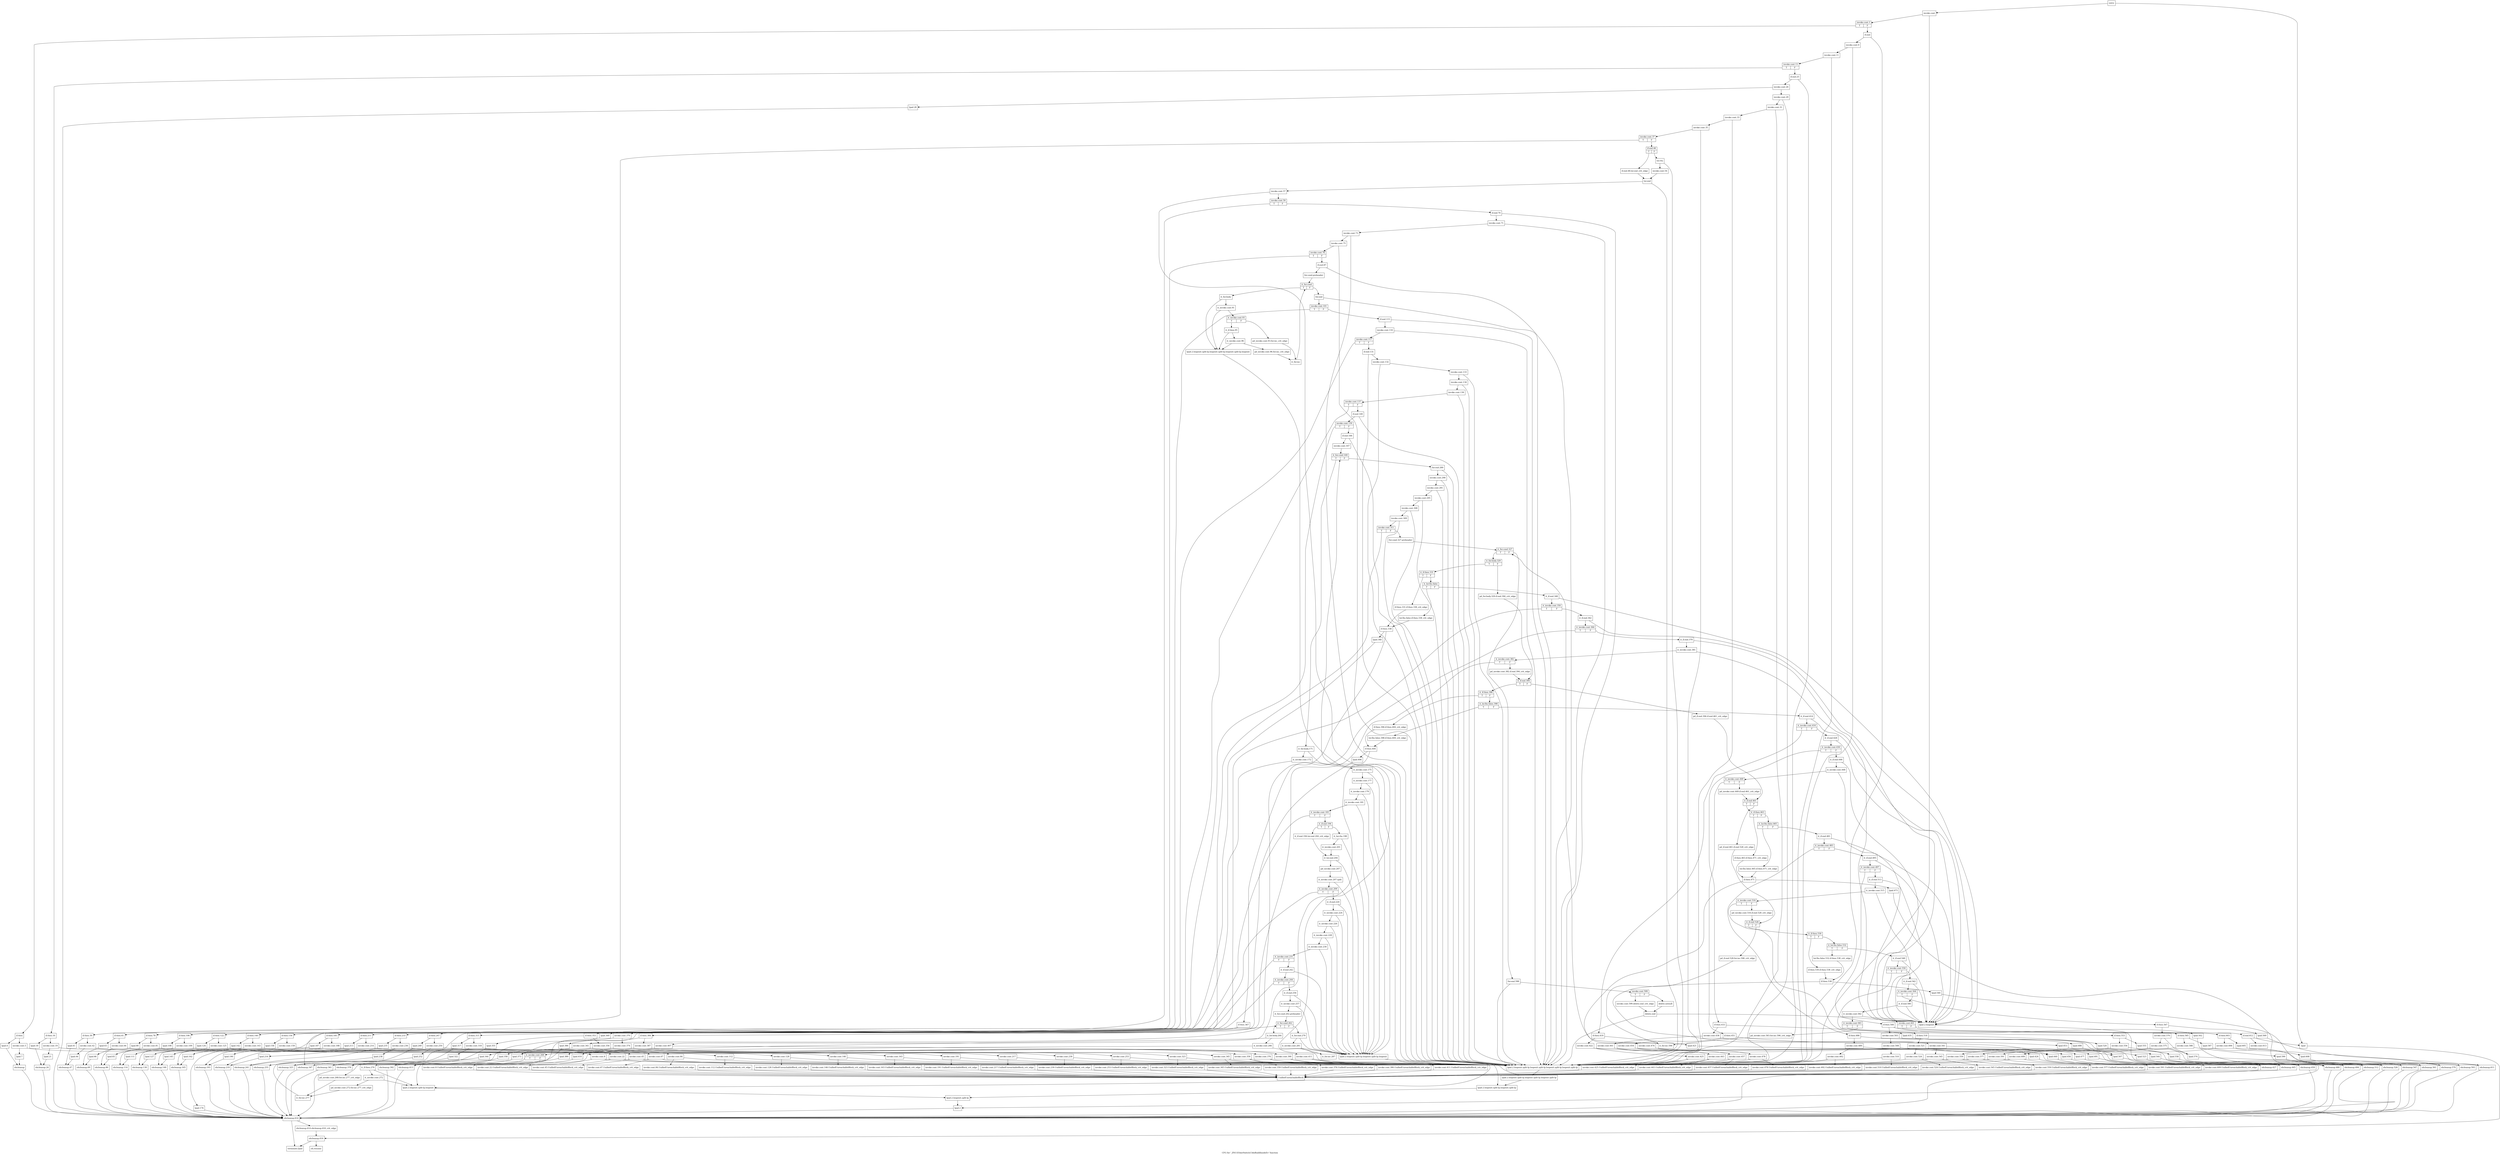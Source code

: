 digraph "CFG for '_ZN11EtherSwitch13doBuildInsideEv' function" {
	label="CFG for '_ZN11EtherSwitch13doBuildInsideEv' function";

	Node0x10722d0 [shape=record,label="{entry}"];
	Node0x10722d0 -> Node0x1075e20;
	Node0x10722d0 -> Node0x1076000;
	Node0x1075e20 [shape=record,label="{invoke.cont}"];
	Node0x1075e20 -> Node0x1075e70;
	Node0x1075e20 -> Node0x1076190;
	Node0x1075e70 [shape=record,label="{invoke.cont.3|{<s0>T|<s1>F}}"];
	Node0x1075e70:s0 -> Node0x1075ec0;
	Node0x1075e70:s1 -> Node0x1076410;
	Node0x1075ec0 [shape=record,label="{if.then}"];
	Node0x1075ec0 -> Node0x1075f10;
	Node0x1075ec0 -> Node0x1076320;
	Node0x1075f10 [shape=record,label="{invoke.cont.5}"];
	Node0x1075f10 -> Node0x1075f60;
	Node0x1075f10 -> Node0x1076370;
	Node0x1075f60 [shape=record,label="{invoke.cont.8}"];
	Node0x1075f60 -> Node0x1075fb0;
	Node0x1075f60 -> Node0x1076190;
	Node0x1075fb0 [shape=record,label="{invoke.cont.8.UnifiedUnreachableBlock_crit_edge}"];
	Node0x1075fb0 -> Node0x107db70;
	Node0x1076000 [shape=record,label="{lpad}"];
	Node0x1076000 -> Node0x107da80;
	Node0x1076050 [shape=record,label="{lpad.2.loopexit}"];
	Node0x1076050 -> Node0x10762d0;
	Node0x10760a0 [shape=record,label="{lpad.2.loopexit.split-lp.loopexit}"];
	Node0x10760a0 -> Node0x1076280;
	Node0x10760f0 [shape=record,label="{lpad.2.loopexit.split-lp.loopexit.split-lp.loopexit}"];
	Node0x10760f0 -> Node0x1076230;
	Node0x1076140 [shape=record,label="{lpad.2.loopexit.split-lp.loopexit.split-lp.loopexit.split-lp.loopexit}"];
	Node0x1076140 -> Node0x10761e0;
	Node0x1076190 [shape=record,label="{lpad.2.loopexit.split-lp.loopexit.split-lp.loopexit.split-lp.loopexit.split-lp}"];
	Node0x1076190 -> Node0x10761e0;
	Node0x10761e0 [shape=record,label="{lpad.2.loopexit.split-lp.loopexit.split-lp.loopexit.split-lp}"];
	Node0x10761e0 -> Node0x1076230;
	Node0x1076230 [shape=record,label="{lpad.2.loopexit.split-lp.loopexit.split-lp}"];
	Node0x1076230 -> Node0x1076280;
	Node0x1076280 [shape=record,label="{lpad.2.loopexit.split-lp}"];
	Node0x1076280 -> Node0x10762d0;
	Node0x10762d0 [shape=record,label="{lpad.2}"];
	Node0x10762d0 -> Node0x107d9e0;
	Node0x1076320 [shape=record,label="{lpad.4}"];
	Node0x1076320 -> Node0x10763c0;
	Node0x1076370 [shape=record,label="{lpad.7}"];
	Node0x1076370 -> Node0x10763c0;
	Node0x10763c0 [shape=record,label="{ehcleanup}"];
	Node0x10763c0 -> Node0x107d9e0;
	Node0x1076410 [shape=record,label="{if.end}"];
	Node0x1076410 -> Node0x1076460;
	Node0x1076410 -> Node0x1076190;
	Node0x1076460 [shape=record,label="{invoke.cont.9}"];
	Node0x1076460 -> Node0x10764b0;
	Node0x1076460 -> Node0x1076190;
	Node0x10764b0 [shape=record,label="{invoke.cont.11}"];
	Node0x10764b0 -> Node0x1076500;
	Node0x10764b0 -> Node0x1076190;
	Node0x1076500 [shape=record,label="{invoke.cont.13|{<s0>T|<s1>F}}"];
	Node0x1076500:s0 -> Node0x1076550;
	Node0x1076500:s1 -> Node0x1076780;
	Node0x1076550 [shape=record,label="{if.then.16}"];
	Node0x1076550 -> Node0x10765a0;
	Node0x1076550 -> Node0x1076690;
	Node0x10765a0 [shape=record,label="{invoke.cont.19}"];
	Node0x10765a0 -> Node0x10765f0;
	Node0x10765a0 -> Node0x10766e0;
	Node0x10765f0 [shape=record,label="{invoke.cont.22}"];
	Node0x10765f0 -> Node0x1076640;
	Node0x10765f0 -> Node0x1076190;
	Node0x1076640 [shape=record,label="{invoke.cont.22.UnifiedUnreachableBlock_crit_edge}"];
	Node0x1076640 -> Node0x107db70;
	Node0x1076690 [shape=record,label="{lpad.18}"];
	Node0x1076690 -> Node0x1076730;
	Node0x10766e0 [shape=record,label="{lpad.21}"];
	Node0x10766e0 -> Node0x1076730;
	Node0x1076730 [shape=record,label="{ehcleanup.24}"];
	Node0x1076730 -> Node0x107d9e0;
	Node0x1076780 [shape=record,label="{if.end.25}"];
	Node0x1076780 -> Node0x10767d0;
	Node0x1076780 -> Node0x1076190;
	Node0x10767d0 [shape=record,label="{invoke.cont.26}"];
	Node0x10767d0 -> Node0x1076820;
	Node0x10767d0 -> Node0x1076af0;
	Node0x1076820 [shape=record,label="{invoke.cont.29}"];
	Node0x1076820 -> Node0x1076870;
	Node0x1076820 -> Node0x1076190;
	Node0x1076870 [shape=record,label="{invoke.cont.31}"];
	Node0x1076870 -> Node0x10768c0;
	Node0x1076870 -> Node0x1076190;
	Node0x10768c0 [shape=record,label="{invoke.cont.33}"];
	Node0x10768c0 -> Node0x1076910;
	Node0x10768c0 -> Node0x1076190;
	Node0x1076910 [shape=record,label="{invoke.cont.35}"];
	Node0x1076910 -> Node0x1076960;
	Node0x1076910 -> Node0x1076190;
	Node0x1076960 [shape=record,label="{invoke.cont.37|{<s0>T|<s1>F}}"];
	Node0x1076960:s0 -> Node0x10769b0;
	Node0x1076960:s1 -> Node0x1076c30;
	Node0x10769b0 [shape=record,label="{if.then.39}"];
	Node0x10769b0 -> Node0x1076a00;
	Node0x10769b0 -> Node0x1076b40;
	Node0x1076a00 [shape=record,label="{invoke.cont.42}"];
	Node0x1076a00 -> Node0x1076a50;
	Node0x1076a00 -> Node0x1076b90;
	Node0x1076a50 [shape=record,label="{invoke.cont.45}"];
	Node0x1076a50 -> Node0x1076aa0;
	Node0x1076a50 -> Node0x1076190;
	Node0x1076aa0 [shape=record,label="{invoke.cont.45.UnifiedUnreachableBlock_crit_edge}"];
	Node0x1076aa0 -> Node0x107db70;
	Node0x1076af0 [shape=record,label="{lpad.28}"];
	Node0x1076af0 -> Node0x107d9e0;
	Node0x1076b40 [shape=record,label="{lpad.41}"];
	Node0x1076b40 -> Node0x1076be0;
	Node0x1076b90 [shape=record,label="{lpad.44}"];
	Node0x1076b90 -> Node0x1076be0;
	Node0x1076be0 [shape=record,label="{ehcleanup.47}"];
	Node0x1076be0 -> Node0x107d9e0;
	Node0x1076c30 [shape=record,label="{if.end.48|{<s0>T|<s1>F}}"];
	Node0x1076c30:s0 -> Node0x1076c80;
	Node0x1076c30:s1 -> Node0x1076cd0;
	Node0x1076c80 [shape=record,label="{if.end.48.lor.end_crit_edge}"];
	Node0x1076c80 -> Node0x1076d70;
	Node0x1076cd0 [shape=record,label="{lor.rhs}"];
	Node0x1076cd0 -> Node0x1076d20;
	Node0x1076cd0 -> Node0x1076190;
	Node0x1076d20 [shape=record,label="{invoke.cont.54}"];
	Node0x1076d20 -> Node0x1076d70;
	Node0x1076d70 [shape=record,label="{lor.end}"];
	Node0x1076d70 -> Node0x1076dc0;
	Node0x1076d70 -> Node0x1076190;
	Node0x1076dc0 [shape=record,label="{invoke.cont.57}"];
	Node0x1076dc0 -> Node0x1076e10;
	Node0x1076dc0 -> Node0x1076190;
	Node0x1076e10 [shape=record,label="{invoke.cont.59|{<s0>T|<s1>F}}"];
	Node0x1076e10:s0 -> Node0x1076e60;
	Node0x1076e10:s1 -> Node0x1077090;
	Node0x1076e60 [shape=record,label="{if.then.61}"];
	Node0x1076e60 -> Node0x1076eb0;
	Node0x1076e60 -> Node0x1076fa0;
	Node0x1076eb0 [shape=record,label="{invoke.cont.64}"];
	Node0x1076eb0 -> Node0x1076f00;
	Node0x1076eb0 -> Node0x1076ff0;
	Node0x1076f00 [shape=record,label="{invoke.cont.67}"];
	Node0x1076f00 -> Node0x1076f50;
	Node0x1076f00 -> Node0x1076190;
	Node0x1076f50 [shape=record,label="{invoke.cont.67.UnifiedUnreachableBlock_crit_edge}"];
	Node0x1076f50 -> Node0x107db70;
	Node0x1076fa0 [shape=record,label="{lpad.63}"];
	Node0x1076fa0 -> Node0x1077040;
	Node0x1076ff0 [shape=record,label="{lpad.66}"];
	Node0x1076ff0 -> Node0x1077040;
	Node0x1077040 [shape=record,label="{ehcleanup.69}"];
	Node0x1077040 -> Node0x107d9e0;
	Node0x1077090 [shape=record,label="{if.end.70}"];
	Node0x1077090 -> Node0x10770e0;
	Node0x1077090 -> Node0x1076190;
	Node0x10770e0 [shape=record,label="{invoke.cont.71}"];
	Node0x10770e0 -> Node0x1077130;
	Node0x10770e0 -> Node0x1076190;
	Node0x1077130 [shape=record,label="{invoke.cont.73}"];
	Node0x1077130 -> Node0x1077180;
	Node0x1077130 -> Node0x1076190;
	Node0x1077180 [shape=record,label="{invoke.cont.75}"];
	Node0x1077180 -> Node0x10771d0;
	Node0x1077180 -> Node0x1076190;
	Node0x10771d0 [shape=record,label="{invoke.cont.76|{<s0>T|<s1>F}}"];
	Node0x10771d0:s0 -> Node0x1077220;
	Node0x10771d0:s1 -> Node0x1077450;
	Node0x1077220 [shape=record,label="{if.then.78}"];
	Node0x1077220 -> Node0x1077270;
	Node0x1077220 -> Node0x1077360;
	Node0x1077270 [shape=record,label="{invoke.cont.81}"];
	Node0x1077270 -> Node0x10772c0;
	Node0x1077270 -> Node0x10773b0;
	Node0x10772c0 [shape=record,label="{invoke.cont.84}"];
	Node0x10772c0 -> Node0x1077310;
	Node0x10772c0 -> Node0x1076190;
	Node0x1077310 [shape=record,label="{invoke.cont.84.UnifiedUnreachableBlock_crit_edge}"];
	Node0x1077310 -> Node0x107db70;
	Node0x1077360 [shape=record,label="{lpad.80}"];
	Node0x1077360 -> Node0x1077400;
	Node0x10773b0 [shape=record,label="{lpad.83}"];
	Node0x10773b0 -> Node0x1077400;
	Node0x1077400 [shape=record,label="{ehcleanup.86}"];
	Node0x1077400 -> Node0x107d9e0;
	Node0x1077450 [shape=record,label="{if.end.87}"];
	Node0x1077450 -> Node0x10774a0;
	Node0x1077450 -> Node0x1076190;
	Node0x10774a0 [shape=record,label="{for.cond.preheader}"];
	Node0x10774a0 -> Node0x10774f0;
	Node0x10774f0 [shape=record,label="{it_for.cond|{<s0>T|<s1>F}}"];
	Node0x10774f0:s0 -> Node0x1077540;
	Node0x10774f0:s1 -> Node0x10777c0;
	Node0x1077540 [shape=record,label="{it_for.body}"];
	Node0x1077540 -> Node0x1077590;
	Node0x1077540 -> Node0x1076140;
	Node0x1077590 [shape=record,label="{it_invoke.cont.91}"];
	Node0x1077590 -> Node0x10775e0;
	Node0x1077590 -> Node0x1076140;
	Node0x10775e0 [shape=record,label="{it_invoke.cont.93|{<s0>T|<s1>F}}"];
	Node0x10775e0:s0 -> Node0x1077680;
	Node0x10775e0:s1 -> Node0x1077630;
	Node0x1077630 [shape=record,label="{pd_invoke.cont.93.for.inc_crit_edge}"];
	Node0x1077630 -> Node0x1077770;
	Node0x1077680 [shape=record,label="{it_if.then.95}"];
	Node0x1077680 -> Node0x10776d0;
	Node0x1077680 -> Node0x1076140;
	Node0x10776d0 [shape=record,label="{it_invoke.cont.96}"];
	Node0x10776d0 -> Node0x1077720;
	Node0x10776d0 -> Node0x1076140;
	Node0x1077720 [shape=record,label="{pd_invoke.cont.96.for.inc_crit_edge}"];
	Node0x1077720 -> Node0x1077770;
	Node0x1077770 [shape=record,label="{it_for.inc}"];
	Node0x1077770 -> Node0x10774f0;
	Node0x10777c0 [shape=record,label="{for.end}"];
	Node0x10777c0 -> Node0x1077810;
	Node0x10777c0 -> Node0x1076190;
	Node0x1077810 [shape=record,label="{invoke.cont.101|{<s0>T|<s1>F}}"];
	Node0x1077810:s0 -> Node0x1077860;
	Node0x1077810:s1 -> Node0x1077a90;
	Node0x1077860 [shape=record,label="{if.then.106}"];
	Node0x1077860 -> Node0x10778b0;
	Node0x1077860 -> Node0x10779a0;
	Node0x10778b0 [shape=record,label="{invoke.cont.109}"];
	Node0x10778b0 -> Node0x1077900;
	Node0x10778b0 -> Node0x10779f0;
	Node0x1077900 [shape=record,label="{invoke.cont.112}"];
	Node0x1077900 -> Node0x1077950;
	Node0x1077900 -> Node0x1076190;
	Node0x1077950 [shape=record,label="{invoke.cont.112.UnifiedUnreachableBlock_crit_edge}"];
	Node0x1077950 -> Node0x107db70;
	Node0x10779a0 [shape=record,label="{lpad.108}"];
	Node0x10779a0 -> Node0x1077a40;
	Node0x10779f0 [shape=record,label="{lpad.111}"];
	Node0x10779f0 -> Node0x1077a40;
	Node0x1077a40 [shape=record,label="{ehcleanup.114}"];
	Node0x1077a40 -> Node0x107d9e0;
	Node0x1077a90 [shape=record,label="{if.end.115}"];
	Node0x1077a90 -> Node0x1077ae0;
	Node0x1077a90 -> Node0x1076190;
	Node0x1077ae0 [shape=record,label="{invoke.cont.116}"];
	Node0x1077ae0 -> Node0x1077b30;
	Node0x1077ae0 -> Node0x1076190;
	Node0x1077b30 [shape=record,label="{invoke.cont.117|{<s0>T|<s1>F}}"];
	Node0x1077b30:s0 -> Node0x1077b80;
	Node0x1077b30:s1 -> Node0x1077db0;
	Node0x1077b80 [shape=record,label="{if.then.122}"];
	Node0x1077b80 -> Node0x1077bd0;
	Node0x1077b80 -> Node0x1077cc0;
	Node0x1077bd0 [shape=record,label="{invoke.cont.125}"];
	Node0x1077bd0 -> Node0x1077c20;
	Node0x1077bd0 -> Node0x1077d10;
	Node0x1077c20 [shape=record,label="{invoke.cont.128}"];
	Node0x1077c20 -> Node0x1077c70;
	Node0x1077c20 -> Node0x1076190;
	Node0x1077c70 [shape=record,label="{invoke.cont.128.UnifiedUnreachableBlock_crit_edge}"];
	Node0x1077c70 -> Node0x107db70;
	Node0x1077cc0 [shape=record,label="{lpad.124}"];
	Node0x1077cc0 -> Node0x1077d60;
	Node0x1077d10 [shape=record,label="{lpad.127}"];
	Node0x1077d10 -> Node0x1077d60;
	Node0x1077d60 [shape=record,label="{ehcleanup.130}"];
	Node0x1077d60 -> Node0x107d9e0;
	Node0x1077db0 [shape=record,label="{if.end.131}"];
	Node0x1077db0 -> Node0x1077e00;
	Node0x1077db0 -> Node0x1076190;
	Node0x1077e00 [shape=record,label="{invoke.cont.132}"];
	Node0x1077e00 -> Node0x1077e50;
	Node0x1077e00 -> Node0x1076190;
	Node0x1077e50 [shape=record,label="{invoke.cont.133}"];
	Node0x1077e50 -> Node0x1077ea0;
	Node0x1077e50 -> Node0x1076190;
	Node0x1077ea0 [shape=record,label="{invoke.cont.134}"];
	Node0x1077ea0 -> Node0x1077ef0;
	Node0x1077ea0 -> Node0x1076190;
	Node0x1077ef0 [shape=record,label="{invoke.cont.136}"];
	Node0x1077ef0 -> Node0x1077f40;
	Node0x1077ef0 -> Node0x1076190;
	Node0x1077f40 [shape=record,label="{invoke.cont.137|{<s0>T|<s1>F}}"];
	Node0x1077f40:s0 -> Node0x1077f90;
	Node0x1077f40:s1 -> Node0x10781c0;
	Node0x1077f90 [shape=record,label="{if.then.140}"];
	Node0x1077f90 -> Node0x1077fe0;
	Node0x1077f90 -> Node0x10780d0;
	Node0x1077fe0 [shape=record,label="{invoke.cont.143}"];
	Node0x1077fe0 -> Node0x1078030;
	Node0x1077fe0 -> Node0x1078120;
	Node0x1078030 [shape=record,label="{invoke.cont.146}"];
	Node0x1078030 -> Node0x1078080;
	Node0x1078030 -> Node0x1076190;
	Node0x1078080 [shape=record,label="{invoke.cont.146.UnifiedUnreachableBlock_crit_edge}"];
	Node0x1078080 -> Node0x107db70;
	Node0x10780d0 [shape=record,label="{lpad.142}"];
	Node0x10780d0 -> Node0x1078170;
	Node0x1078120 [shape=record,label="{lpad.145}"];
	Node0x1078120 -> Node0x1078170;
	Node0x1078170 [shape=record,label="{ehcleanup.148}"];
	Node0x1078170 -> Node0x107d9e0;
	Node0x10781c0 [shape=record,label="{if.end.149}"];
	Node0x10781c0 -> Node0x1078210;
	Node0x10781c0 -> Node0x1076190;
	Node0x1078210 [shape=record,label="{invoke.cont.150|{<s0>T|<s1>F}}"];
	Node0x1078210:s0 -> Node0x1078260;
	Node0x1078210:s1 -> Node0x1078490;
	Node0x1078260 [shape=record,label="{if.then.156}"];
	Node0x1078260 -> Node0x10782b0;
	Node0x1078260 -> Node0x10783a0;
	Node0x10782b0 [shape=record,label="{invoke.cont.159}"];
	Node0x10782b0 -> Node0x1078300;
	Node0x10782b0 -> Node0x10783f0;
	Node0x1078300 [shape=record,label="{invoke.cont.163}"];
	Node0x1078300 -> Node0x1078350;
	Node0x1078300 -> Node0x1076190;
	Node0x1078350 [shape=record,label="{invoke.cont.163.UnifiedUnreachableBlock_crit_edge}"];
	Node0x1078350 -> Node0x107db70;
	Node0x10783a0 [shape=record,label="{lpad.158}"];
	Node0x10783a0 -> Node0x1078440;
	Node0x10783f0 [shape=record,label="{lpad.162}"];
	Node0x10783f0 -> Node0x1078440;
	Node0x1078440 [shape=record,label="{ehcleanup.165}"];
	Node0x1078440 -> Node0x107d9e0;
	Node0x1078490 [shape=record,label="{if.end.166}"];
	Node0x1078490 -> Node0x10784e0;
	Node0x1078490 -> Node0x1076190;
	Node0x10784e0 [shape=record,label="{invoke.cont.167}"];
	Node0x10784e0 -> Node0x1078530;
	Node0x1078530 [shape=record,label="{it_for.cond.169|{<s0>T|<s1>F}}"];
	Node0x1078530:s0 -> Node0x1078580;
	Node0x1078530:s1 -> Node0x1079a20;
	Node0x1078580 [shape=record,label="{it_for.body.171}"];
	Node0x1078580 -> Node0x10785d0;
	Node0x1078580 -> Node0x10760f0;
	Node0x10785d0 [shape=record,label="{it_invoke.cont.172}"];
	Node0x10785d0 -> Node0x1078620;
	Node0x10785d0 -> Node0x10788f0;
	Node0x1078620 [shape=record,label="{it_invoke.cont.175}"];
	Node0x1078620 -> Node0x1078670;
	Node0x1078620 -> Node0x10760f0;
	Node0x1078670 [shape=record,label="{it_invoke.cont.177}"];
	Node0x1078670 -> Node0x10786c0;
	Node0x1078670 -> Node0x10760f0;
	Node0x10786c0 [shape=record,label="{it_invoke.cont.179}"];
	Node0x10786c0 -> Node0x1078710;
	Node0x10786c0 -> Node0x10760f0;
	Node0x1078710 [shape=record,label="{it_invoke.cont.181}"];
	Node0x1078710 -> Node0x1078760;
	Node0x1078710 -> Node0x10760f0;
	Node0x1078760 [shape=record,label="{it_invoke.cont.183|{<s0>T|<s1>F}}"];
	Node0x1078760:s0 -> Node0x10787b0;
	Node0x1078760:s1 -> Node0x1078a30;
	Node0x10787b0 [shape=record,label="{if.then.185}"];
	Node0x10787b0 -> Node0x1078800;
	Node0x10787b0 -> Node0x1078940;
	Node0x1078800 [shape=record,label="{invoke.cont.188}"];
	Node0x1078800 -> Node0x1078850;
	Node0x1078800 -> Node0x1078990;
	Node0x1078850 [shape=record,label="{invoke.cont.191}"];
	Node0x1078850 -> Node0x10788a0;
	Node0x1078850 -> Node0x1076190;
	Node0x10788a0 [shape=record,label="{invoke.cont.191.UnifiedUnreachableBlock_crit_edge}"];
	Node0x10788a0 -> Node0x107db70;
	Node0x10788f0 [shape=record,label="{lpad.174}"];
	Node0x10788f0 -> Node0x107d9e0;
	Node0x1078940 [shape=record,label="{lpad.187}"];
	Node0x1078940 -> Node0x10789e0;
	Node0x1078990 [shape=record,label="{lpad.190}"];
	Node0x1078990 -> Node0x10789e0;
	Node0x10789e0 [shape=record,label="{ehcleanup.193}"];
	Node0x10789e0 -> Node0x107d9e0;
	Node0x1078a30 [shape=record,label="{it_if.end.194|{<s0>T|<s1>F}}"];
	Node0x1078a30:s0 -> Node0x1078a80;
	Node0x1078a30:s1 -> Node0x1078ad0;
	Node0x1078a80 [shape=record,label="{it_if.end.194.lor.end.204_crit_edge}"];
	Node0x1078a80 -> Node0x1078b70;
	Node0x1078ad0 [shape=record,label="{it_lor.rhs.198}"];
	Node0x1078ad0 -> Node0x1078b20;
	Node0x1078ad0 -> Node0x10760f0;
	Node0x1078b20 [shape=record,label="{it_invoke.cont.201}"];
	Node0x1078b20 -> Node0x1078b70;
	Node0x1078b70 [shape=record,label="{it_lor.end.204}"];
	Node0x1078b70 -> Node0x1078bc0;
	Node0x1078b70 -> Node0x10760f0;
	Node0x1078bc0 [shape=record,label="{pd_invoke.cont.207}"];
	Node0x1078bc0 -> Node0x237bde0;
	Node0x237bde0 [shape=record,label="{it_invoke.cont.207.split}"];
	Node0x237bde0 -> Node0x1078c10;
	Node0x237bde0 -> Node0x10760f0;
	Node0x1078c10 [shape=record,label="{it_invoke.cont.209|{<s0>T|<s1>F}}"];
	Node0x1078c10:s0 -> Node0x1078c60;
	Node0x1078c10:s1 -> Node0x1078e90;
	Node0x1078c60 [shape=record,label="{if.then.211}"];
	Node0x1078c60 -> Node0x1078cb0;
	Node0x1078c60 -> Node0x1078da0;
	Node0x1078cb0 [shape=record,label="{invoke.cont.214}"];
	Node0x1078cb0 -> Node0x1078d00;
	Node0x1078cb0 -> Node0x1078df0;
	Node0x1078d00 [shape=record,label="{invoke.cont.217}"];
	Node0x1078d00 -> Node0x1078d50;
	Node0x1078d00 -> Node0x1076190;
	Node0x1078d50 [shape=record,label="{invoke.cont.217.UnifiedUnreachableBlock_crit_edge}"];
	Node0x1078d50 -> Node0x107db70;
	Node0x1078da0 [shape=record,label="{lpad.213}"];
	Node0x1078da0 -> Node0x1078e40;
	Node0x1078df0 [shape=record,label="{lpad.216}"];
	Node0x1078df0 -> Node0x1078e40;
	Node0x1078e40 [shape=record,label="{ehcleanup.219}"];
	Node0x1078e40 -> Node0x107d9e0;
	Node0x1078e90 [shape=record,label="{it_if.end.220}"];
	Node0x1078e90 -> Node0x1078ee0;
	Node0x1078e90 -> Node0x10760f0;
	Node0x1078ee0 [shape=record,label="{it_invoke.cont.224}"];
	Node0x1078ee0 -> Node0x1078f30;
	Node0x1078ee0 -> Node0x10760f0;
	Node0x1078f30 [shape=record,label="{it_invoke.cont.226}"];
	Node0x1078f30 -> Node0x1078f80;
	Node0x1078f30 -> Node0x10760f0;
	Node0x1078f80 [shape=record,label="{it_invoke.cont.228}"];
	Node0x1078f80 -> Node0x1078fd0;
	Node0x1078f80 -> Node0x10760f0;
	Node0x1078fd0 [shape=record,label="{it_invoke.cont.230}"];
	Node0x1078fd0 -> Node0x1079020;
	Node0x1078fd0 -> Node0x10760f0;
	Node0x1079020 [shape=record,label="{it_invoke.cont.231|{<s0>T|<s1>F}}"];
	Node0x1079020:s0 -> Node0x1079070;
	Node0x1079020:s1 -> Node0x10792a0;
	Node0x1079070 [shape=record,label="{if.then.233}"];
	Node0x1079070 -> Node0x10790c0;
	Node0x1079070 -> Node0x10791b0;
	Node0x10790c0 [shape=record,label="{invoke.cont.236}"];
	Node0x10790c0 -> Node0x1079110;
	Node0x10790c0 -> Node0x1079200;
	Node0x1079110 [shape=record,label="{invoke.cont.239}"];
	Node0x1079110 -> Node0x1079160;
	Node0x1079110 -> Node0x1076190;
	Node0x1079160 [shape=record,label="{invoke.cont.239.UnifiedUnreachableBlock_crit_edge}"];
	Node0x1079160 -> Node0x107db70;
	Node0x10791b0 [shape=record,label="{lpad.235}"];
	Node0x10791b0 -> Node0x1079250;
	Node0x1079200 [shape=record,label="{lpad.238}"];
	Node0x1079200 -> Node0x1079250;
	Node0x1079250 [shape=record,label="{ehcleanup.241}"];
	Node0x1079250 -> Node0x107d9e0;
	Node0x10792a0 [shape=record,label="{it_if.end.242}"];
	Node0x10792a0 -> Node0x10792f0;
	Node0x10792a0 -> Node0x10760f0;
	Node0x10792f0 [shape=record,label="{it_invoke.cont.244|{<s0>T|<s1>F}}"];
	Node0x10792f0:s0 -> Node0x1079340;
	Node0x10792f0:s1 -> Node0x1079570;
	Node0x1079340 [shape=record,label="{if.then.247}"];
	Node0x1079340 -> Node0x1079390;
	Node0x1079340 -> Node0x1079480;
	Node0x1079390 [shape=record,label="{invoke.cont.250}"];
	Node0x1079390 -> Node0x10793e0;
	Node0x1079390 -> Node0x10794d0;
	Node0x10793e0 [shape=record,label="{invoke.cont.253}"];
	Node0x10793e0 -> Node0x1079430;
	Node0x10793e0 -> Node0x1076190;
	Node0x1079430 [shape=record,label="{invoke.cont.253.UnifiedUnreachableBlock_crit_edge}"];
	Node0x1079430 -> Node0x107db70;
	Node0x1079480 [shape=record,label="{lpad.249}"];
	Node0x1079480 -> Node0x1079520;
	Node0x10794d0 [shape=record,label="{lpad.252}"];
	Node0x10794d0 -> Node0x1079520;
	Node0x1079520 [shape=record,label="{ehcleanup.255}"];
	Node0x1079520 -> Node0x107d9e0;
	Node0x1079570 [shape=record,label="{it_if.end.256}"];
	Node0x1079570 -> Node0x10795c0;
	Node0x1079570 -> Node0x10760f0;
	Node0x10795c0 [shape=record,label="{it_invoke.cont.257}"];
	Node0x10795c0 -> Node0x1079610;
	Node0x10795c0 -> Node0x10760f0;
	Node0x1079610 [shape=record,label="{it_for.cond.262.preheader}"];
	Node0x1079610 -> Node0x1079660;
	Node0x1079660 [shape=record,label="{it_for.cond.262|{<s0>T|<s1>F}}"];
	Node0x1079660:s0 -> Node0x10796b0;
	Node0x1079660:s1 -> Node0x1079930;
	Node0x10796b0 [shape=record,label="{it_for.body.264}"];
	Node0x10796b0 -> Node0x1079700;
	Node0x10796b0 -> Node0x10760a0;
	Node0x1079700 [shape=record,label="{it_invoke.cont.266}"];
	Node0x1079700 -> Node0x1079750;
	Node0x1079700 -> Node0x10760a0;
	Node0x1079750 [shape=record,label="{it_invoke.cont.268|{<s0>T|<s1>F}}"];
	Node0x1079750:s0 -> Node0x10797f0;
	Node0x1079750:s1 -> Node0x10797a0;
	Node0x10797a0 [shape=record,label="{pd_invoke.cont.268.for.inc.277_crit_edge}"];
	Node0x10797a0 -> Node0x10798e0;
	Node0x10797f0 [shape=record,label="{it_if.then.270}"];
	Node0x10797f0 -> Node0x1079840;
	Node0x10797f0 -> Node0x10760a0;
	Node0x1079840 [shape=record,label="{it_invoke.cont.272}"];
	Node0x1079840 -> Node0x1079890;
	Node0x1079840 -> Node0x10760a0;
	Node0x1079890 [shape=record,label="{pd_invoke.cont.272.for.inc.277_crit_edge}"];
	Node0x1079890 -> Node0x10798e0;
	Node0x10798e0 [shape=record,label="{it_for.inc.277}"];
	Node0x10798e0 -> Node0x1079660;
	Node0x1079930 [shape=record,label="{it_for.end.279}"];
	Node0x1079930 -> Node0x1079980;
	Node0x1079930 -> Node0x10760f0;
	Node0x1079980 [shape=record,label="{it_invoke.cont.281}"];
	Node0x1079980 -> Node0x10799d0;
	Node0x1079980 -> Node0x10760f0;
	Node0x10799d0 [shape=record,label="{it_for.inc.287}"];
	Node0x10799d0 -> Node0x1078530;
	Node0x1079a20 [shape=record,label="{for.end.289}"];
	Node0x1079a20 -> Node0x1079a70;
	Node0x1079a20 -> Node0x1076190;
	Node0x1079a70 [shape=record,label="{invoke.cont.290}"];
	Node0x1079a70 -> Node0x1079ac0;
	Node0x1079a70 -> Node0x1076190;
	Node0x1079ac0 [shape=record,label="{invoke.cont.291}"];
	Node0x1079ac0 -> Node0x1079b10;
	Node0x1079ac0 -> Node0x1076190;
	Node0x1079b10 [shape=record,label="{invoke.cont.295}"];
	Node0x1079b10 -> Node0x1079b60;
	Node0x1079b10 -> Node0x1076190;
	Node0x1079b60 [shape=record,label="{invoke.cont.308}"];
	Node0x1079b60 -> Node0x1079bb0;
	Node0x1079b60 -> Node0x1076190;
	Node0x1079bb0 [shape=record,label="{invoke.cont.309}"];
	Node0x1079bb0 -> Node0x1079c00;
	Node0x1079bb0 -> Node0x1076190;
	Node0x1079c00 [shape=record,label="{invoke.cont.311|{<s0>T|<s1>F}}"];
	Node0x1079c00:s0 -> Node0x1079ca0;
	Node0x1079c00:s1 -> Node0x1079c50;
	Node0x1079c50 [shape=record,label="{for.cond.327.preheader}"];
	Node0x1079c50 -> Node0x1079ed0;
	Node0x1079ca0 [shape=record,label="{if.then.315}"];
	Node0x1079ca0 -> Node0x1079cf0;
	Node0x1079ca0 -> Node0x1079de0;
	Node0x1079cf0 [shape=record,label="{invoke.cont.318}"];
	Node0x1079cf0 -> Node0x1079d40;
	Node0x1079cf0 -> Node0x1079e30;
	Node0x1079d40 [shape=record,label="{invoke.cont.323}"];
	Node0x1079d40 -> Node0x1079d90;
	Node0x1079d40 -> Node0x1076190;
	Node0x1079d90 [shape=record,label="{invoke.cont.323.UnifiedUnreachableBlock_crit_edge}"];
	Node0x1079d90 -> Node0x107db70;
	Node0x1079de0 [shape=record,label="{lpad.317}"];
	Node0x1079de0 -> Node0x1079e80;
	Node0x1079e30 [shape=record,label="{lpad.322}"];
	Node0x1079e30 -> Node0x1079e80;
	Node0x1079e80 [shape=record,label="{ehcleanup.325}"];
	Node0x1079e80 -> Node0x107d9e0;
	Node0x1079ed0 [shape=record,label="{it_for.cond.327|{<s0>T|<s1>F}}"];
	Node0x1079ed0:s0 -> Node0x1079f20;
	Node0x1079ed0:s1 -> Node0x107d530;
	Node0x1079f20 [shape=record,label="{it_for.body.329|{<s0>T|<s1>F}}"];
	Node0x1079f20:s0 -> Node0x1079fc0;
	Node0x1079f20:s1 -> Node0x1079f70;
	Node0x1079f70 [shape=record,label="{pd_for.body.329.if.end.394_crit_edge}"];
	Node0x1079f70 -> Node0x107ac90;
	Node0x1079fc0 [shape=record,label="{it_if.then.331|{<s0>T|<s1>F}}"];
	Node0x1079fc0:s0 -> Node0x107a010;
	Node0x1079fc0:s1 -> Node0x107a060;
	Node0x107a010 [shape=record,label="{if.then.331.if.then.338_crit_edge}"];
	Node0x107a010 -> Node0x107a100;
	Node0x107a060 [shape=record,label="{it_lor.lhs.false|{<s0>T|<s1>F}}"];
	Node0x107a060:s0 -> Node0x107a0b0;
	Node0x107a060:s1 -> Node0x107a330;
	Node0x107a0b0 [shape=record,label="{lor.lhs.false.if.then.338_crit_edge}"];
	Node0x107a0b0 -> Node0x107a100;
	Node0x107a100 [shape=record,label="{if.then.338}"];
	Node0x107a100 -> Node0x107a150;
	Node0x107a100 -> Node0x107a240;
	Node0x107a150 [shape=record,label="{invoke.cont.341}"];
	Node0x107a150 -> Node0x107a1a0;
	Node0x107a150 -> Node0x107a290;
	Node0x107a1a0 [shape=record,label="{invoke.cont.345}"];
	Node0x107a1a0 -> Node0x107a1f0;
	Node0x107a1a0 -> Node0x1076190;
	Node0x107a1f0 [shape=record,label="{invoke.cont.345.UnifiedUnreachableBlock_crit_edge}"];
	Node0x107a1f0 -> Node0x107db70;
	Node0x107a240 [shape=record,label="{lpad.340}"];
	Node0x107a240 -> Node0x107a2e0;
	Node0x107a290 [shape=record,label="{lpad.344}"];
	Node0x107a290 -> Node0x107a2e0;
	Node0x107a2e0 [shape=record,label="{ehcleanup.347}"];
	Node0x107a2e0 -> Node0x107d9e0;
	Node0x107a330 [shape=record,label="{it_if.end.348}"];
	Node0x107a330 -> Node0x107a380;
	Node0x107a330 -> Node0x1076050;
	Node0x107a380 [shape=record,label="{it_invoke.cont.350|{<s0>T|<s1>F}}"];
	Node0x107a380:s0 -> Node0x107a3d0;
	Node0x107a380:s1 -> Node0x107a600;
	Node0x107a3d0 [shape=record,label="{if.then.353}"];
	Node0x107a3d0 -> Node0x107a420;
	Node0x107a3d0 -> Node0x107a510;
	Node0x107a420 [shape=record,label="{invoke.cont.356}"];
	Node0x107a420 -> Node0x107a470;
	Node0x107a420 -> Node0x107a560;
	Node0x107a470 [shape=record,label="{invoke.cont.359}"];
	Node0x107a470 -> Node0x107a4c0;
	Node0x107a470 -> Node0x1076190;
	Node0x107a4c0 [shape=record,label="{invoke.cont.359.UnifiedUnreachableBlock_crit_edge}"];
	Node0x107a4c0 -> Node0x107db70;
	Node0x107a510 [shape=record,label="{lpad.355}"];
	Node0x107a510 -> Node0x107a5b0;
	Node0x107a560 [shape=record,label="{lpad.358}"];
	Node0x107a560 -> Node0x107a5b0;
	Node0x107a5b0 [shape=record,label="{ehcleanup.361}"];
	Node0x107a5b0 -> Node0x107d9e0;
	Node0x107a600 [shape=record,label="{it_if.end.362}"];
	Node0x107a600 -> Node0x107a650;
	Node0x107a600 -> Node0x1076050;
	Node0x107a650 [shape=record,label="{it_invoke.cont.364|{<s0>T|<s1>F}}"];
	Node0x107a650:s0 -> Node0x107a6a0;
	Node0x107a650:s1 -> Node0x107a920;
	Node0x107a6a0 [shape=record,label="{if.then.367}"];
	Node0x107a6a0 -> Node0x107a6f0;
	Node0x107a6a0 -> Node0x107a830;
	Node0x107a6f0 [shape=record,label="{invoke.cont.370}"];
	Node0x107a6f0 -> Node0x107a740;
	Node0x107a6f0 -> Node0x107a880;
	Node0x107a740 [shape=record,label="{invoke.cont.374}"];
	Node0x107a740 -> Node0x107a790;
	Node0x107a740 -> Node0x107a880;
	Node0x107a790 [shape=record,label="{invoke.cont.376}"];
	Node0x107a790 -> Node0x107a7e0;
	Node0x107a790 -> Node0x1076190;
	Node0x107a7e0 [shape=record,label="{invoke.cont.376.UnifiedUnreachableBlock_crit_edge}"];
	Node0x107a7e0 -> Node0x107db70;
	Node0x107a830 [shape=record,label="{lpad.369}"];
	Node0x107a830 -> Node0x107a8d0;
	Node0x107a880 [shape=record,label="{lpad.373}"];
	Node0x107a880 -> Node0x107a8d0;
	Node0x107a8d0 [shape=record,label="{ehcleanup.378}"];
	Node0x107a8d0 -> Node0x107d9e0;
	Node0x107a920 [shape=record,label="{it_if.end.379}"];
	Node0x107a920 -> Node0x107a970;
	Node0x107a920 -> Node0x1076050;
	Node0x107a970 [shape=record,label="{it_invoke.cont.381}"];
	Node0x107a970 -> Node0x107a9c0;
	Node0x107a970 -> Node0x1076050;
	Node0x107a9c0 [shape=record,label="{it_invoke.cont.382|{<s0>T|<s1>F}}"];
	Node0x107a9c0:s0 -> Node0x107aa60;
	Node0x107a9c0:s1 -> Node0x107aa10;
	Node0x107aa10 [shape=record,label="{pd_invoke.cont.382.if.end.394_crit_edge}"];
	Node0x107aa10 -> Node0x107ac90;
	Node0x107aa60 [shape=record,label="{if.then.384}"];
	Node0x107aa60 -> Node0x107aab0;
	Node0x107aa60 -> Node0x107aba0;
	Node0x107aab0 [shape=record,label="{invoke.cont.387}"];
	Node0x107aab0 -> Node0x107ab00;
	Node0x107aab0 -> Node0x107abf0;
	Node0x107ab00 [shape=record,label="{invoke.cont.390}"];
	Node0x107ab00 -> Node0x107ab50;
	Node0x107ab00 -> Node0x1076190;
	Node0x107ab50 [shape=record,label="{invoke.cont.390.UnifiedUnreachableBlock_crit_edge}"];
	Node0x107ab50 -> Node0x107db70;
	Node0x107aba0 [shape=record,label="{lpad.386}"];
	Node0x107aba0 -> Node0x107ac40;
	Node0x107abf0 [shape=record,label="{lpad.389}"];
	Node0x107abf0 -> Node0x107ac40;
	Node0x107ac40 [shape=record,label="{ehcleanup.392}"];
	Node0x107ac40 -> Node0x107d9e0;
	Node0x107ac90 [shape=record,label="{it_if.end.394|{<s0>T|<s1>F}}"];
	Node0x107ac90:s0 -> Node0x107ad30;
	Node0x107ac90:s1 -> Node0x107ace0;
	Node0x107ace0 [shape=record,label="{pd_if.end.394.if.end.461_crit_edge}"];
	Node0x107ace0 -> Node0x107ba00;
	Node0x107ad30 [shape=record,label="{it_if.then.396|{<s0>T|<s1>F}}"];
	Node0x107ad30:s0 -> Node0x107ad80;
	Node0x107ad30:s1 -> Node0x107add0;
	Node0x107ad80 [shape=record,label="{if.then.396.if.then.404_crit_edge}"];
	Node0x107ad80 -> Node0x107ae70;
	Node0x107add0 [shape=record,label="{it_lor.lhs.false.398|{<s0>T|<s1>F}}"];
	Node0x107add0:s0 -> Node0x107ae20;
	Node0x107add0:s1 -> Node0x107b0a0;
	Node0x107ae20 [shape=record,label="{lor.lhs.false.398.if.then.404_crit_edge}"];
	Node0x107ae20 -> Node0x107ae70;
	Node0x107ae70 [shape=record,label="{if.then.404}"];
	Node0x107ae70 -> Node0x107aec0;
	Node0x107ae70 -> Node0x107afb0;
	Node0x107aec0 [shape=record,label="{invoke.cont.407}"];
	Node0x107aec0 -> Node0x107af10;
	Node0x107aec0 -> Node0x107b000;
	Node0x107af10 [shape=record,label="{invoke.cont.411}"];
	Node0x107af10 -> Node0x107af60;
	Node0x107af10 -> Node0x1076190;
	Node0x107af60 [shape=record,label="{invoke.cont.411.UnifiedUnreachableBlock_crit_edge}"];
	Node0x107af60 -> Node0x107db70;
	Node0x107afb0 [shape=record,label="{lpad.406}"];
	Node0x107afb0 -> Node0x107b050;
	Node0x107b000 [shape=record,label="{lpad.410}"];
	Node0x107b000 -> Node0x107b050;
	Node0x107b050 [shape=record,label="{ehcleanup.413}"];
	Node0x107b050 -> Node0x107d9e0;
	Node0x107b0a0 [shape=record,label="{it_if.end.414}"];
	Node0x107b0a0 -> Node0x107b0f0;
	Node0x107b0a0 -> Node0x1076050;
	Node0x107b0f0 [shape=record,label="{it_invoke.cont.416|{<s0>T|<s1>F}}"];
	Node0x107b0f0:s0 -> Node0x107b140;
	Node0x107b0f0:s1 -> Node0x107b370;
	Node0x107b140 [shape=record,label="{if.then.419}"];
	Node0x107b140 -> Node0x107b190;
	Node0x107b140 -> Node0x107b280;
	Node0x107b190 [shape=record,label="{invoke.cont.422}"];
	Node0x107b190 -> Node0x107b1e0;
	Node0x107b190 -> Node0x107b2d0;
	Node0x107b1e0 [shape=record,label="{invoke.cont.425}"];
	Node0x107b1e0 -> Node0x107b230;
	Node0x107b1e0 -> Node0x1076190;
	Node0x107b230 [shape=record,label="{invoke.cont.425.UnifiedUnreachableBlock_crit_edge}"];
	Node0x107b230 -> Node0x107db70;
	Node0x107b280 [shape=record,label="{lpad.421}"];
	Node0x107b280 -> Node0x107b320;
	Node0x107b2d0 [shape=record,label="{lpad.424}"];
	Node0x107b2d0 -> Node0x107b320;
	Node0x107b320 [shape=record,label="{ehcleanup.427}"];
	Node0x107b320 -> Node0x107d9e0;
	Node0x107b370 [shape=record,label="{it_if.end.428}"];
	Node0x107b370 -> Node0x107b3c0;
	Node0x107b370 -> Node0x1076050;
	Node0x107b3c0 [shape=record,label="{it_invoke.cont.430|{<s0>T|<s1>F}}"];
	Node0x107b3c0:s0 -> Node0x107b410;
	Node0x107b3c0:s1 -> Node0x107b690;
	Node0x107b410 [shape=record,label="{if.then.433}"];
	Node0x107b410 -> Node0x107b460;
	Node0x107b410 -> Node0x107b5a0;
	Node0x107b460 [shape=record,label="{invoke.cont.436}"];
	Node0x107b460 -> Node0x107b4b0;
	Node0x107b460 -> Node0x107b5f0;
	Node0x107b4b0 [shape=record,label="{invoke.cont.441}"];
	Node0x107b4b0 -> Node0x107b500;
	Node0x107b4b0 -> Node0x107b5f0;
	Node0x107b500 [shape=record,label="{invoke.cont.443}"];
	Node0x107b500 -> Node0x107b550;
	Node0x107b500 -> Node0x1076190;
	Node0x107b550 [shape=record,label="{invoke.cont.443.UnifiedUnreachableBlock_crit_edge}"];
	Node0x107b550 -> Node0x107db70;
	Node0x107b5a0 [shape=record,label="{lpad.435}"];
	Node0x107b5a0 -> Node0x107b640;
	Node0x107b5f0 [shape=record,label="{lpad.440}"];
	Node0x107b5f0 -> Node0x107b640;
	Node0x107b640 [shape=record,label="{ehcleanup.445}"];
	Node0x107b640 -> Node0x107d9e0;
	Node0x107b690 [shape=record,label="{it_if.end.446}"];
	Node0x107b690 -> Node0x107b6e0;
	Node0x107b690 -> Node0x1076050;
	Node0x107b6e0 [shape=record,label="{it_invoke.cont.448}"];
	Node0x107b6e0 -> Node0x107b730;
	Node0x107b6e0 -> Node0x1076050;
	Node0x107b730 [shape=record,label="{it_invoke.cont.449|{<s0>T|<s1>F}}"];
	Node0x107b730:s0 -> Node0x107b7d0;
	Node0x107b730:s1 -> Node0x107b780;
	Node0x107b780 [shape=record,label="{pd_invoke.cont.449.if.end.461_crit_edge}"];
	Node0x107b780 -> Node0x107ba00;
	Node0x107b7d0 [shape=record,label="{if.then.451}"];
	Node0x107b7d0 -> Node0x107b820;
	Node0x107b7d0 -> Node0x107b910;
	Node0x107b820 [shape=record,label="{invoke.cont.454}"];
	Node0x107b820 -> Node0x107b870;
	Node0x107b820 -> Node0x107b960;
	Node0x107b870 [shape=record,label="{invoke.cont.457}"];
	Node0x107b870 -> Node0x107b8c0;
	Node0x107b870 -> Node0x1076190;
	Node0x107b8c0 [shape=record,label="{invoke.cont.457.UnifiedUnreachableBlock_crit_edge}"];
	Node0x107b8c0 -> Node0x107db70;
	Node0x107b910 [shape=record,label="{lpad.453}"];
	Node0x107b910 -> Node0x107b9b0;
	Node0x107b960 [shape=record,label="{lpad.456}"];
	Node0x107b960 -> Node0x107b9b0;
	Node0x107b9b0 [shape=record,label="{ehcleanup.459}"];
	Node0x107b9b0 -> Node0x107d9e0;
	Node0x107ba00 [shape=record,label="{it_if.end.461|{<s0>T|<s1>F}}"];
	Node0x107ba00:s0 -> Node0x107baa0;
	Node0x107ba00:s1 -> Node0x107ba50;
	Node0x107ba50 [shape=record,label="{pd_if.end.461.if.end.528_crit_edge}"];
	Node0x107ba50 -> Node0x107c770;
	Node0x107baa0 [shape=record,label="{it_if.then.463|{<s0>T|<s1>F}}"];
	Node0x107baa0:s0 -> Node0x107baf0;
	Node0x107baa0:s1 -> Node0x107bb40;
	Node0x107baf0 [shape=record,label="{if.then.463.if.then.471_crit_edge}"];
	Node0x107baf0 -> Node0x107bbe0;
	Node0x107bb40 [shape=record,label="{it_lor.lhs.false.465|{<s0>T|<s1>F}}"];
	Node0x107bb40:s0 -> Node0x107bb90;
	Node0x107bb40:s1 -> Node0x107be10;
	Node0x107bb90 [shape=record,label="{lor.lhs.false.465.if.then.471_crit_edge}"];
	Node0x107bb90 -> Node0x107bbe0;
	Node0x107bbe0 [shape=record,label="{if.then.471}"];
	Node0x107bbe0 -> Node0x107bc30;
	Node0x107bbe0 -> Node0x107bd20;
	Node0x107bc30 [shape=record,label="{invoke.cont.474}"];
	Node0x107bc30 -> Node0x107bc80;
	Node0x107bc30 -> Node0x107bd70;
	Node0x107bc80 [shape=record,label="{invoke.cont.478}"];
	Node0x107bc80 -> Node0x107bcd0;
	Node0x107bc80 -> Node0x1076190;
	Node0x107bcd0 [shape=record,label="{invoke.cont.478.UnifiedUnreachableBlock_crit_edge}"];
	Node0x107bcd0 -> Node0x107db70;
	Node0x107bd20 [shape=record,label="{lpad.473}"];
	Node0x107bd20 -> Node0x107bdc0;
	Node0x107bd70 [shape=record,label="{lpad.477}"];
	Node0x107bd70 -> Node0x107bdc0;
	Node0x107bdc0 [shape=record,label="{ehcleanup.480}"];
	Node0x107bdc0 -> Node0x107d9e0;
	Node0x107be10 [shape=record,label="{it_if.end.481}"];
	Node0x107be10 -> Node0x107be60;
	Node0x107be10 -> Node0x1076050;
	Node0x107be60 [shape=record,label="{it_invoke.cont.483|{<s0>T|<s1>F}}"];
	Node0x107be60:s0 -> Node0x107beb0;
	Node0x107be60:s1 -> Node0x107c0e0;
	Node0x107beb0 [shape=record,label="{if.then.486}"];
	Node0x107beb0 -> Node0x107bf00;
	Node0x107beb0 -> Node0x107bff0;
	Node0x107bf00 [shape=record,label="{invoke.cont.489}"];
	Node0x107bf00 -> Node0x107bf50;
	Node0x107bf00 -> Node0x107c040;
	Node0x107bf50 [shape=record,label="{invoke.cont.492}"];
	Node0x107bf50 -> Node0x107bfa0;
	Node0x107bf50 -> Node0x1076190;
	Node0x107bfa0 [shape=record,label="{invoke.cont.492.UnifiedUnreachableBlock_crit_edge}"];
	Node0x107bfa0 -> Node0x107db70;
	Node0x107bff0 [shape=record,label="{lpad.488}"];
	Node0x107bff0 -> Node0x107c090;
	Node0x107c040 [shape=record,label="{lpad.491}"];
	Node0x107c040 -> Node0x107c090;
	Node0x107c090 [shape=record,label="{ehcleanup.494}"];
	Node0x107c090 -> Node0x107d9e0;
	Node0x107c0e0 [shape=record,label="{it_if.end.495}"];
	Node0x107c0e0 -> Node0x107c130;
	Node0x107c0e0 -> Node0x1076050;
	Node0x107c130 [shape=record,label="{it_invoke.cont.497|{<s0>T|<s1>F}}"];
	Node0x107c130:s0 -> Node0x107c180;
	Node0x107c130:s1 -> Node0x107c400;
	Node0x107c180 [shape=record,label="{if.then.500}"];
	Node0x107c180 -> Node0x107c1d0;
	Node0x107c180 -> Node0x107c310;
	Node0x107c1d0 [shape=record,label="{invoke.cont.503}"];
	Node0x107c1d0 -> Node0x107c220;
	Node0x107c1d0 -> Node0x107c360;
	Node0x107c220 [shape=record,label="{invoke.cont.508}"];
	Node0x107c220 -> Node0x107c270;
	Node0x107c220 -> Node0x107c360;
	Node0x107c270 [shape=record,label="{invoke.cont.510}"];
	Node0x107c270 -> Node0x107c2c0;
	Node0x107c270 -> Node0x1076190;
	Node0x107c2c0 [shape=record,label="{invoke.cont.510.UnifiedUnreachableBlock_crit_edge}"];
	Node0x107c2c0 -> Node0x107db70;
	Node0x107c310 [shape=record,label="{lpad.502}"];
	Node0x107c310 -> Node0x107c3b0;
	Node0x107c360 [shape=record,label="{lpad.507}"];
	Node0x107c360 -> Node0x107c3b0;
	Node0x107c3b0 [shape=record,label="{ehcleanup.512}"];
	Node0x107c3b0 -> Node0x107d9e0;
	Node0x107c400 [shape=record,label="{it_if.end.513}"];
	Node0x107c400 -> Node0x107c450;
	Node0x107c400 -> Node0x1076050;
	Node0x107c450 [shape=record,label="{it_invoke.cont.515}"];
	Node0x107c450 -> Node0x107c4a0;
	Node0x107c450 -> Node0x1076050;
	Node0x107c4a0 [shape=record,label="{it_invoke.cont.516|{<s0>T|<s1>F}}"];
	Node0x107c4a0:s0 -> Node0x107c540;
	Node0x107c4a0:s1 -> Node0x107c4f0;
	Node0x107c4f0 [shape=record,label="{pd_invoke.cont.516.if.end.528_crit_edge}"];
	Node0x107c4f0 -> Node0x107c770;
	Node0x107c540 [shape=record,label="{if.then.518}"];
	Node0x107c540 -> Node0x107c590;
	Node0x107c540 -> Node0x107c680;
	Node0x107c590 [shape=record,label="{invoke.cont.521}"];
	Node0x107c590 -> Node0x107c5e0;
	Node0x107c590 -> Node0x107c6d0;
	Node0x107c5e0 [shape=record,label="{invoke.cont.524}"];
	Node0x107c5e0 -> Node0x107c630;
	Node0x107c5e0 -> Node0x1076190;
	Node0x107c630 [shape=record,label="{invoke.cont.524.UnifiedUnreachableBlock_crit_edge}"];
	Node0x107c630 -> Node0x107db70;
	Node0x107c680 [shape=record,label="{lpad.520}"];
	Node0x107c680 -> Node0x107c720;
	Node0x107c6d0 [shape=record,label="{lpad.523}"];
	Node0x107c6d0 -> Node0x107c720;
	Node0x107c720 [shape=record,label="{ehcleanup.526}"];
	Node0x107c720 -> Node0x107d9e0;
	Node0x107c770 [shape=record,label="{it_if.end.528|{<s0>T|<s1>F}}"];
	Node0x107c770:s0 -> Node0x107c810;
	Node0x107c770:s1 -> Node0x107c7c0;
	Node0x107c7c0 [shape=record,label="{pd_if.end.528.for.inc.596_crit_edge}"];
	Node0x107c7c0 -> Node0x107d4e0;
	Node0x107c810 [shape=record,label="{it_if.then.530|{<s0>T|<s1>F}}"];
	Node0x107c810:s0 -> Node0x107c860;
	Node0x107c810:s1 -> Node0x107c8b0;
	Node0x107c860 [shape=record,label="{if.then.530.if.then.538_crit_edge}"];
	Node0x107c860 -> Node0x107c950;
	Node0x107c8b0 [shape=record,label="{it_lor.lhs.false.532|{<s0>T|<s1>F}}"];
	Node0x107c8b0:s0 -> Node0x107c900;
	Node0x107c8b0:s1 -> Node0x107cb80;
	Node0x107c900 [shape=record,label="{lor.lhs.false.532.if.then.538_crit_edge}"];
	Node0x107c900 -> Node0x107c950;
	Node0x107c950 [shape=record,label="{if.then.538}"];
	Node0x107c950 -> Node0x107c9a0;
	Node0x107c950 -> Node0x107ca90;
	Node0x107c9a0 [shape=record,label="{invoke.cont.541}"];
	Node0x107c9a0 -> Node0x107c9f0;
	Node0x107c9a0 -> Node0x107cae0;
	Node0x107c9f0 [shape=record,label="{invoke.cont.545}"];
	Node0x107c9f0 -> Node0x107ca40;
	Node0x107c9f0 -> Node0x1076190;
	Node0x107ca40 [shape=record,label="{invoke.cont.545.UnifiedUnreachableBlock_crit_edge}"];
	Node0x107ca40 -> Node0x107db70;
	Node0x107ca90 [shape=record,label="{lpad.540}"];
	Node0x107ca90 -> Node0x107cb30;
	Node0x107cae0 [shape=record,label="{lpad.544}"];
	Node0x107cae0 -> Node0x107cb30;
	Node0x107cb30 [shape=record,label="{ehcleanup.547}"];
	Node0x107cb30 -> Node0x107d9e0;
	Node0x107cb80 [shape=record,label="{it_if.end.548}"];
	Node0x107cb80 -> Node0x107cbd0;
	Node0x107cb80 -> Node0x1076050;
	Node0x107cbd0 [shape=record,label="{it_invoke.cont.550|{<s0>T|<s1>F}}"];
	Node0x107cbd0:s0 -> Node0x107cc20;
	Node0x107cbd0:s1 -> Node0x107ce50;
	Node0x107cc20 [shape=record,label="{if.then.553}"];
	Node0x107cc20 -> Node0x107cc70;
	Node0x107cc20 -> Node0x107cd60;
	Node0x107cc70 [shape=record,label="{invoke.cont.556}"];
	Node0x107cc70 -> Node0x107ccc0;
	Node0x107cc70 -> Node0x107cdb0;
	Node0x107ccc0 [shape=record,label="{invoke.cont.559}"];
	Node0x107ccc0 -> Node0x107cd10;
	Node0x107ccc0 -> Node0x1076190;
	Node0x107cd10 [shape=record,label="{invoke.cont.559.UnifiedUnreachableBlock_crit_edge}"];
	Node0x107cd10 -> Node0x107db70;
	Node0x107cd60 [shape=record,label="{lpad.555}"];
	Node0x107cd60 -> Node0x107ce00;
	Node0x107cdb0 [shape=record,label="{lpad.558}"];
	Node0x107cdb0 -> Node0x107ce00;
	Node0x107ce00 [shape=record,label="{ehcleanup.561}"];
	Node0x107ce00 -> Node0x107d9e0;
	Node0x107ce50 [shape=record,label="{it_if.end.562}"];
	Node0x107ce50 -> Node0x107cea0;
	Node0x107ce50 -> Node0x1076050;
	Node0x107cea0 [shape=record,label="{it_invoke.cont.564|{<s0>T|<s1>F}}"];
	Node0x107cea0:s0 -> Node0x107cef0;
	Node0x107cea0:s1 -> Node0x107d170;
	Node0x107cef0 [shape=record,label="{if.then.567}"];
	Node0x107cef0 -> Node0x107cf40;
	Node0x107cef0 -> Node0x107d080;
	Node0x107cf40 [shape=record,label="{invoke.cont.570}"];
	Node0x107cf40 -> Node0x107cf90;
	Node0x107cf40 -> Node0x107d0d0;
	Node0x107cf90 [shape=record,label="{invoke.cont.575}"];
	Node0x107cf90 -> Node0x107cfe0;
	Node0x107cf90 -> Node0x107d0d0;
	Node0x107cfe0 [shape=record,label="{invoke.cont.577}"];
	Node0x107cfe0 -> Node0x107d030;
	Node0x107cfe0 -> Node0x1076190;
	Node0x107d030 [shape=record,label="{invoke.cont.577.UnifiedUnreachableBlock_crit_edge}"];
	Node0x107d030 -> Node0x107db70;
	Node0x107d080 [shape=record,label="{lpad.569}"];
	Node0x107d080 -> Node0x107d120;
	Node0x107d0d0 [shape=record,label="{lpad.574}"];
	Node0x107d0d0 -> Node0x107d120;
	Node0x107d120 [shape=record,label="{ehcleanup.579}"];
	Node0x107d120 -> Node0x107d9e0;
	Node0x107d170 [shape=record,label="{it_if.end.580}"];
	Node0x107d170 -> Node0x107d1c0;
	Node0x107d170 -> Node0x1076050;
	Node0x107d1c0 [shape=record,label="{it_invoke.cont.582}"];
	Node0x107d1c0 -> Node0x107d210;
	Node0x107d1c0 -> Node0x1076050;
	Node0x107d210 [shape=record,label="{it_invoke.cont.583|{<s0>T|<s1>F}}"];
	Node0x107d210:s0 -> Node0x107d2b0;
	Node0x107d210:s1 -> Node0x107d260;
	Node0x107d260 [shape=record,label="{pd_invoke.cont.583.for.inc.596_crit_edge}"];
	Node0x107d260 -> Node0x107d4e0;
	Node0x107d2b0 [shape=record,label="{if.then.585}"];
	Node0x107d2b0 -> Node0x107d300;
	Node0x107d2b0 -> Node0x107d3f0;
	Node0x107d300 [shape=record,label="{invoke.cont.588}"];
	Node0x107d300 -> Node0x107d350;
	Node0x107d300 -> Node0x107d440;
	Node0x107d350 [shape=record,label="{invoke.cont.591}"];
	Node0x107d350 -> Node0x107d3a0;
	Node0x107d350 -> Node0x1076190;
	Node0x107d3a0 [shape=record,label="{invoke.cont.591.UnifiedUnreachableBlock_crit_edge}"];
	Node0x107d3a0 -> Node0x107db70;
	Node0x107d3f0 [shape=record,label="{lpad.587}"];
	Node0x107d3f0 -> Node0x107d490;
	Node0x107d440 [shape=record,label="{lpad.590}"];
	Node0x107d440 -> Node0x107d490;
	Node0x107d490 [shape=record,label="{ehcleanup.593}"];
	Node0x107d490 -> Node0x107d9e0;
	Node0x107d4e0 [shape=record,label="{it_for.inc.596}"];
	Node0x107d4e0 -> Node0x1079ed0;
	Node0x107d530 [shape=record,label="{for.end.598}"];
	Node0x107d530 -> Node0x107d580;
	Node0x107d530 -> Node0x1076190;
	Node0x107d580 [shape=record,label="{invoke.cont.599|{<s0>T|<s1>F}}"];
	Node0x107d580:s0 -> Node0x107d5d0;
	Node0x107d580:s1 -> Node0x107d620;
	Node0x107d5d0 [shape=record,label="{invoke.cont.599.delete.end_crit_edge}"];
	Node0x107d5d0 -> Node0x107d670;
	Node0x107d620 [shape=record,label="{delete.notnull}"];
	Node0x107d620 -> Node0x107d670;
	Node0x107d670 [shape=record,label="{delete.end}"];
	Node0x107d670 -> Node0x107d6c0;
	Node0x107d670 -> Node0x1076190;
	Node0x107d6c0 [shape=record,label="{invoke.cont.601|{<s0>T|<s1>F}}"];
	Node0x107d6c0:s0 -> Node0x107d710;
	Node0x107d6c0:s1 -> Node0x107d940;
	Node0x107d710 [shape=record,label="{if.then.603}"];
	Node0x107d710 -> Node0x107d760;
	Node0x107d710 -> Node0x107d850;
	Node0x107d760 [shape=record,label="{invoke.cont.606}"];
	Node0x107d760 -> Node0x107d7b0;
	Node0x107d760 -> Node0x107d8a0;
	Node0x107d7b0 [shape=record,label="{invoke.cont.609}"];
	Node0x107d7b0 -> Node0x107d800;
	Node0x107d7b0 -> Node0x1076190;
	Node0x107d800 [shape=record,label="{invoke.cont.609.UnifiedUnreachableBlock_crit_edge}"];
	Node0x107d800 -> Node0x107db70;
	Node0x107d850 [shape=record,label="{lpad.605}"];
	Node0x107d850 -> Node0x107d8f0;
	Node0x107d8a0 [shape=record,label="{lpad.608}"];
	Node0x107d8a0 -> Node0x107d8f0;
	Node0x107d8f0 [shape=record,label="{ehcleanup.611}"];
	Node0x107d8f0 -> Node0x107d9e0;
	Node0x107d940 [shape=record,label="{if.end.612}"];
	Node0x107d940 -> Node0x107d990;
	Node0x107d940 -> Node0x1076000;
	Node0x107d990 [shape=record,label="{invoke.cont.613}"];
	Node0x107d9e0 [shape=record,label="{ehcleanup.614}"];
	Node0x107d9e0 -> Node0x107da30;
	Node0x107d9e0 -> Node0x107db20;
	Node0x107da30 [shape=record,label="{ehcleanup.614.ehcleanup.616_crit_edge}"];
	Node0x107da30 -> Node0x107da80;
	Node0x107da80 [shape=record,label="{ehcleanup.616}"];
	Node0x107da80 -> Node0x107dad0;
	Node0x107da80 -> Node0x107db20;
	Node0x107dad0 [shape=record,label="{eh.resume}"];
	Node0x107db20 [shape=record,label="{terminate.lpad}"];
	Node0x107db70 [shape=record,label="{UnifiedUnreachableBlock}"];
}
